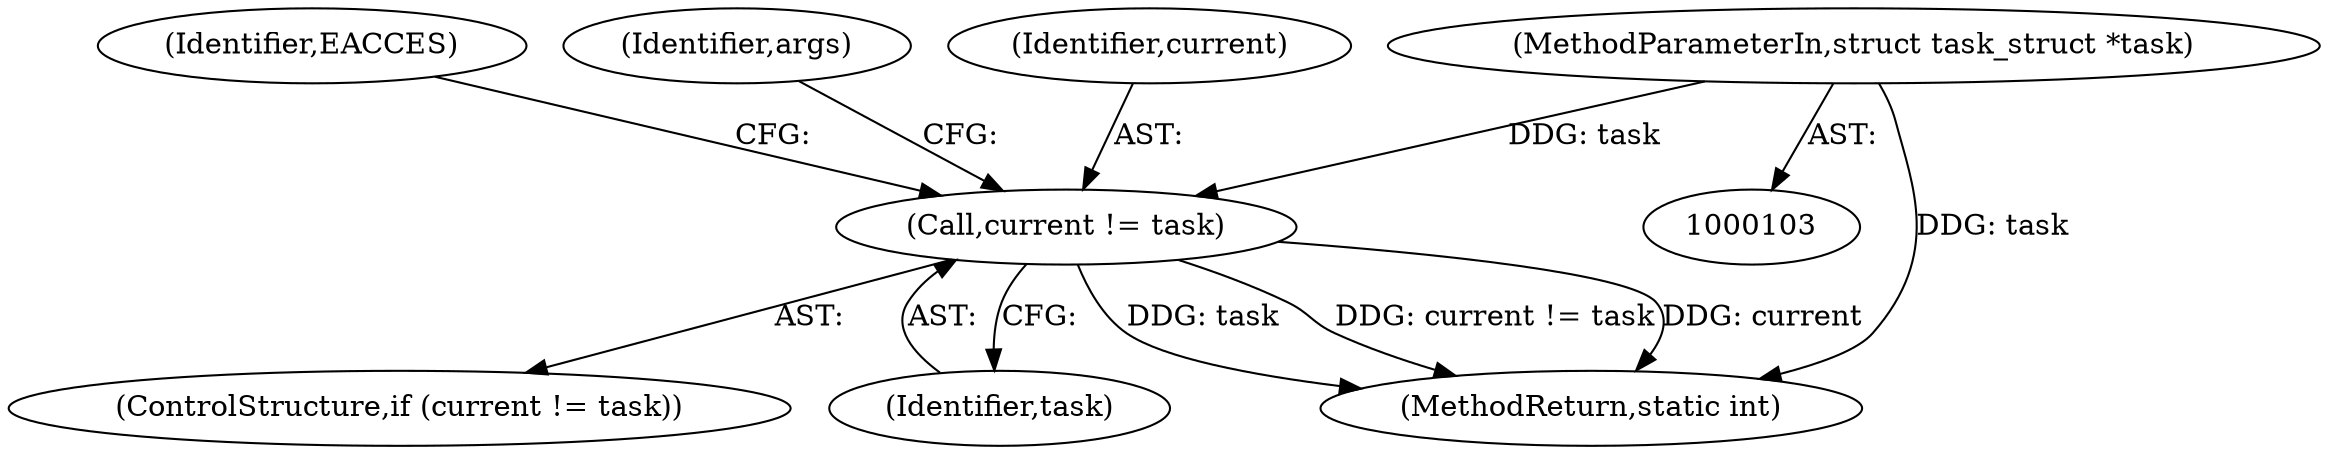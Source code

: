 digraph "0_linux_a5b2c5b2ad5853591a6cac6134cd0f599a720865@pointer" {
"1000104" [label="(MethodParameterIn,struct task_struct *task)"];
"1000145" [label="(Call,current != task)"];
"1000147" [label="(Identifier,task)"];
"1000145" [label="(Call,current != task)"];
"1000104" [label="(MethodParameterIn,struct task_struct *task)"];
"1000150" [label="(Identifier,EACCES)"];
"1000152" [label="(Identifier,args)"];
"1000146" [label="(Identifier,current)"];
"1000144" [label="(ControlStructure,if (current != task))"];
"1000333" [label="(MethodReturn,static int)"];
"1000104" -> "1000103"  [label="AST: "];
"1000104" -> "1000333"  [label="DDG: task"];
"1000104" -> "1000145"  [label="DDG: task"];
"1000145" -> "1000144"  [label="AST: "];
"1000145" -> "1000147"  [label="CFG: "];
"1000146" -> "1000145"  [label="AST: "];
"1000147" -> "1000145"  [label="AST: "];
"1000150" -> "1000145"  [label="CFG: "];
"1000152" -> "1000145"  [label="CFG: "];
"1000145" -> "1000333"  [label="DDG: current != task"];
"1000145" -> "1000333"  [label="DDG: current"];
"1000145" -> "1000333"  [label="DDG: task"];
}

